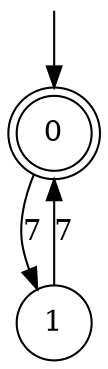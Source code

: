 digraph g {

	s0 [shape="doublecircle" label="0"];
	s1 [shape="circle" label="1"];
	s0 -> s1 [label="7"];
	s1 -> s0 [label="7"];

__start0 [label="" shape="none" width="0" height="0"];
__start0 -> s0;

}
